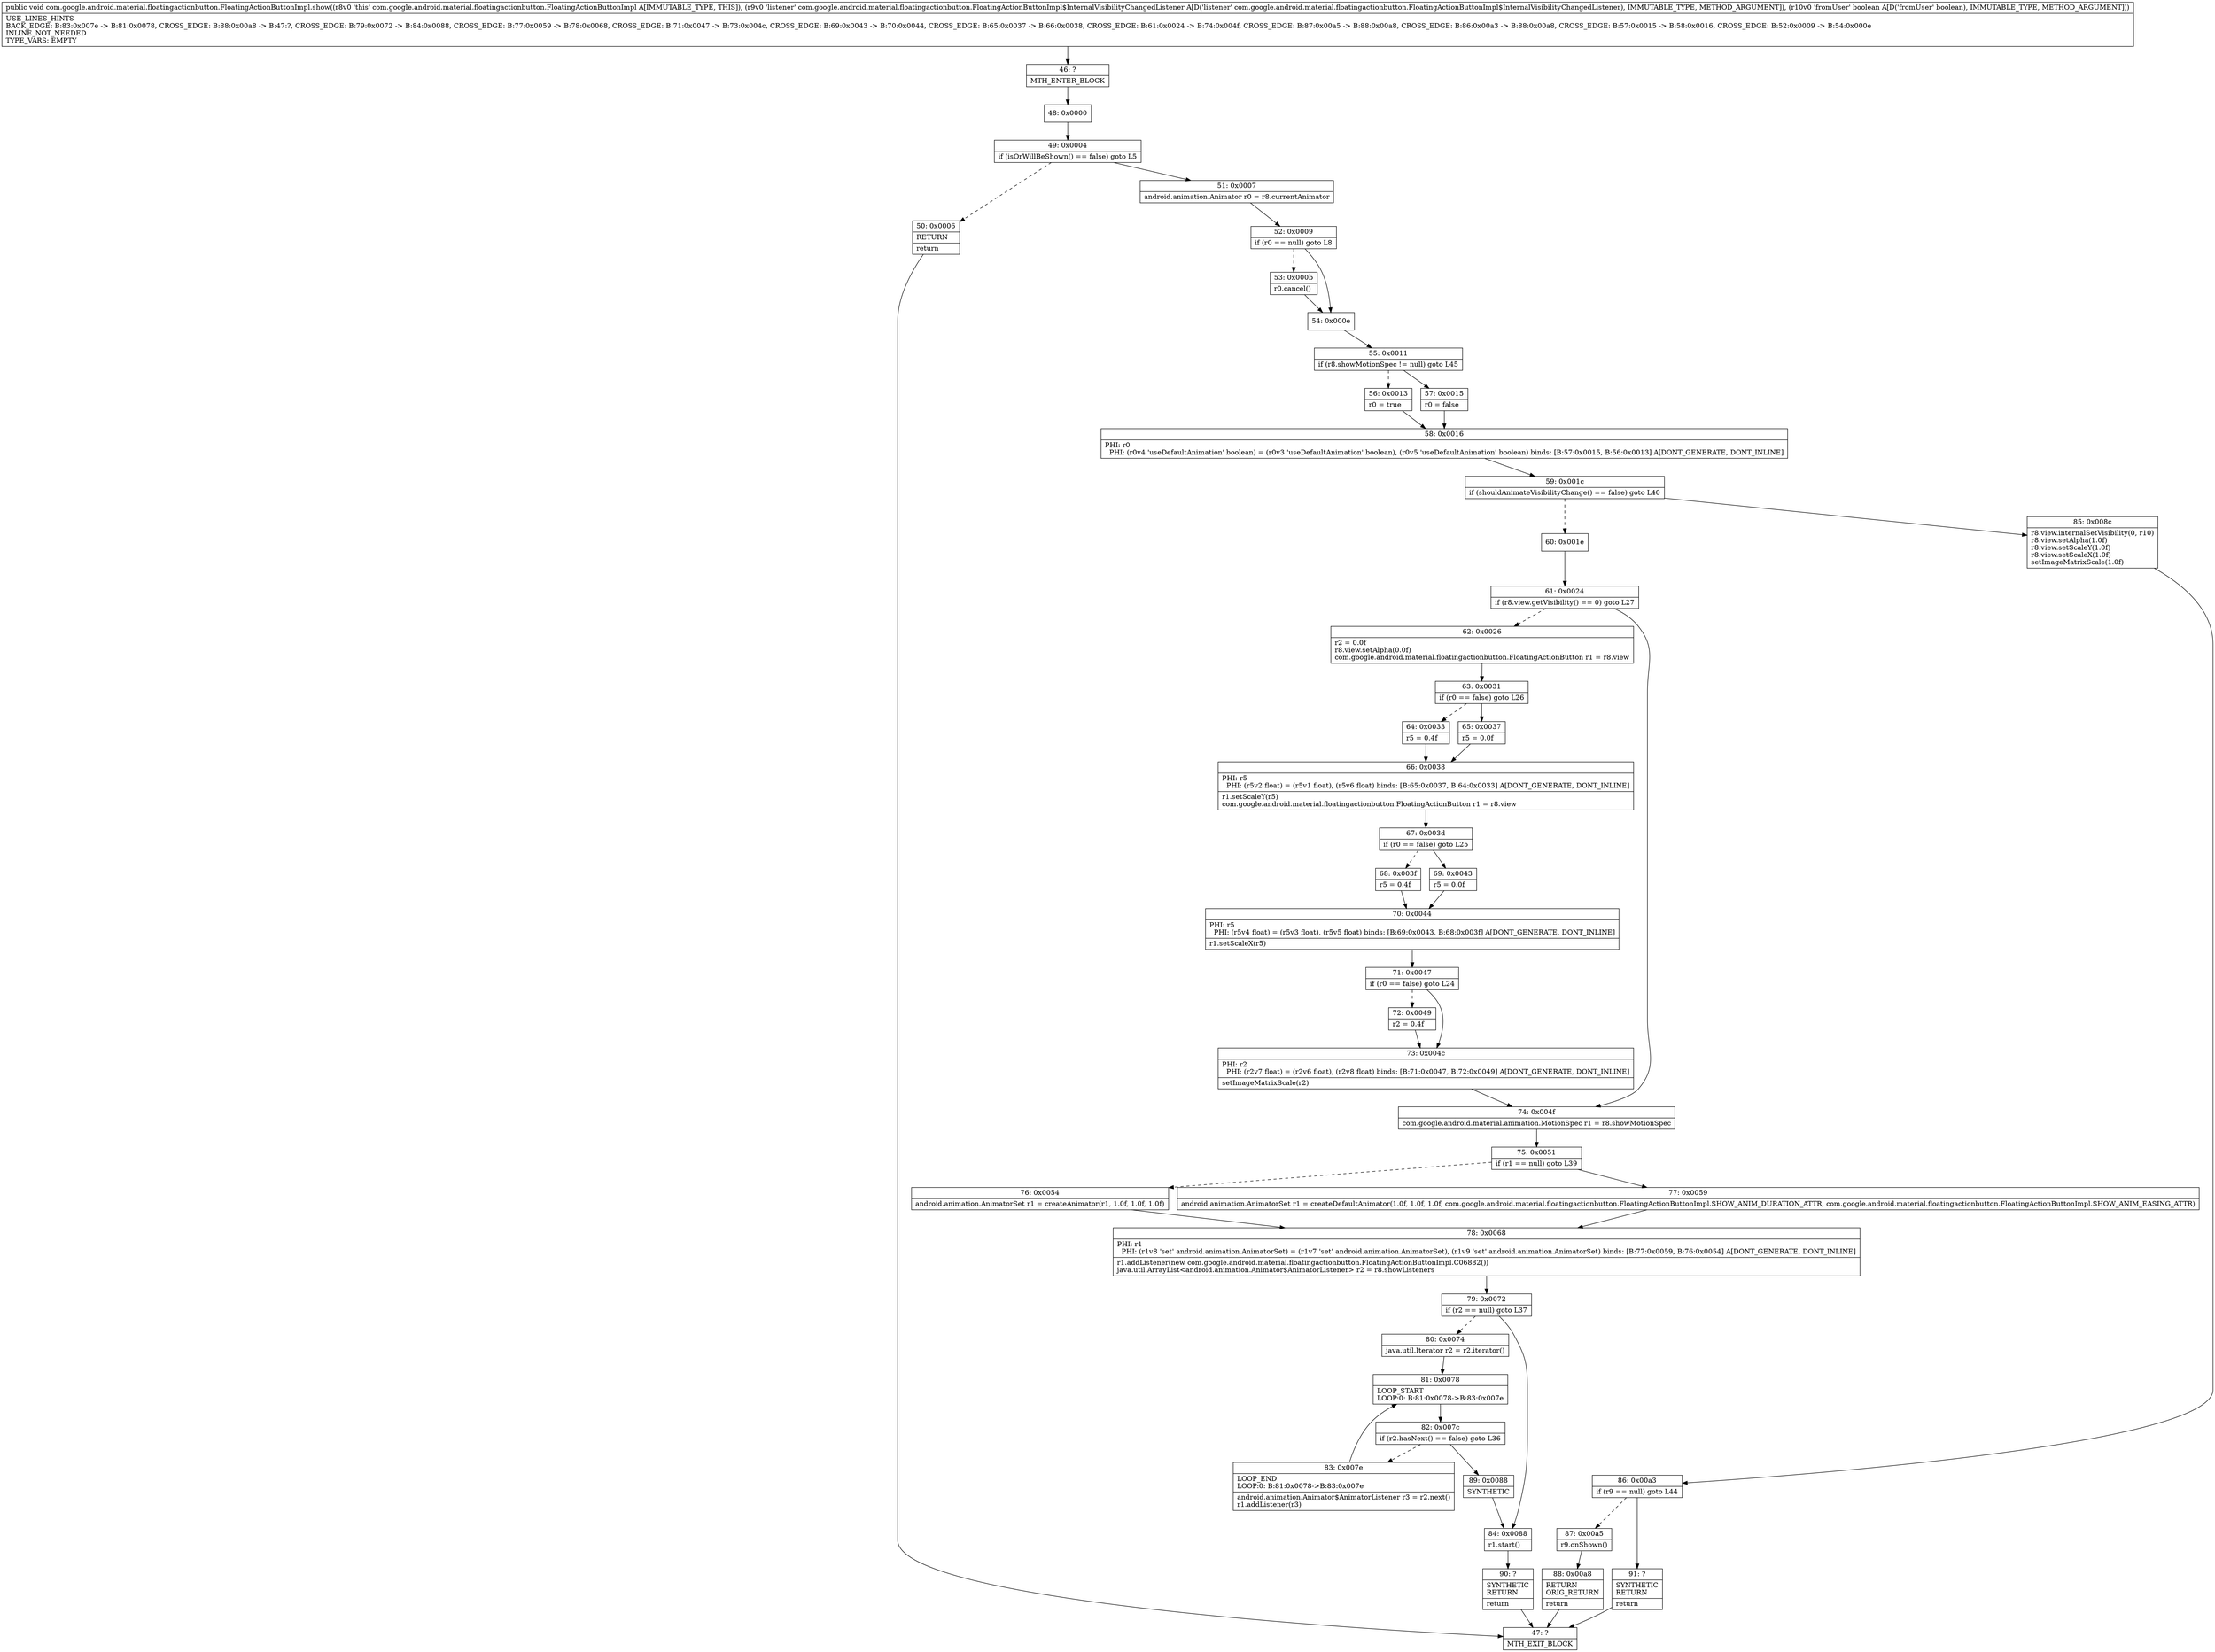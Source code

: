 digraph "CFG forcom.google.android.material.floatingactionbutton.FloatingActionButtonImpl.show(Lcom\/google\/android\/material\/floatingactionbutton\/FloatingActionButtonImpl$InternalVisibilityChangedListener;Z)V" {
Node_46 [shape=record,label="{46\:\ ?|MTH_ENTER_BLOCK\l}"];
Node_48 [shape=record,label="{48\:\ 0x0000}"];
Node_49 [shape=record,label="{49\:\ 0x0004|if (isOrWillBeShown() == false) goto L5\l}"];
Node_50 [shape=record,label="{50\:\ 0x0006|RETURN\l|return\l}"];
Node_47 [shape=record,label="{47\:\ ?|MTH_EXIT_BLOCK\l}"];
Node_51 [shape=record,label="{51\:\ 0x0007|android.animation.Animator r0 = r8.currentAnimator\l}"];
Node_52 [shape=record,label="{52\:\ 0x0009|if (r0 == null) goto L8\l}"];
Node_53 [shape=record,label="{53\:\ 0x000b|r0.cancel()\l}"];
Node_54 [shape=record,label="{54\:\ 0x000e}"];
Node_55 [shape=record,label="{55\:\ 0x0011|if (r8.showMotionSpec != null) goto L45\l}"];
Node_56 [shape=record,label="{56\:\ 0x0013|r0 = true\l}"];
Node_58 [shape=record,label="{58\:\ 0x0016|PHI: r0 \l  PHI: (r0v4 'useDefaultAnimation' boolean) = (r0v3 'useDefaultAnimation' boolean), (r0v5 'useDefaultAnimation' boolean) binds: [B:57:0x0015, B:56:0x0013] A[DONT_GENERATE, DONT_INLINE]\l}"];
Node_59 [shape=record,label="{59\:\ 0x001c|if (shouldAnimateVisibilityChange() == false) goto L40\l}"];
Node_60 [shape=record,label="{60\:\ 0x001e}"];
Node_61 [shape=record,label="{61\:\ 0x0024|if (r8.view.getVisibility() == 0) goto L27\l}"];
Node_62 [shape=record,label="{62\:\ 0x0026|r2 = 0.0f\lr8.view.setAlpha(0.0f)\lcom.google.android.material.floatingactionbutton.FloatingActionButton r1 = r8.view\l}"];
Node_63 [shape=record,label="{63\:\ 0x0031|if (r0 == false) goto L26\l}"];
Node_64 [shape=record,label="{64\:\ 0x0033|r5 = 0.4f\l}"];
Node_66 [shape=record,label="{66\:\ 0x0038|PHI: r5 \l  PHI: (r5v2 float) = (r5v1 float), (r5v6 float) binds: [B:65:0x0037, B:64:0x0033] A[DONT_GENERATE, DONT_INLINE]\l|r1.setScaleY(r5)\lcom.google.android.material.floatingactionbutton.FloatingActionButton r1 = r8.view\l}"];
Node_67 [shape=record,label="{67\:\ 0x003d|if (r0 == false) goto L25\l}"];
Node_68 [shape=record,label="{68\:\ 0x003f|r5 = 0.4f\l}"];
Node_70 [shape=record,label="{70\:\ 0x0044|PHI: r5 \l  PHI: (r5v4 float) = (r5v3 float), (r5v5 float) binds: [B:69:0x0043, B:68:0x003f] A[DONT_GENERATE, DONT_INLINE]\l|r1.setScaleX(r5)\l}"];
Node_71 [shape=record,label="{71\:\ 0x0047|if (r0 == false) goto L24\l}"];
Node_72 [shape=record,label="{72\:\ 0x0049|r2 = 0.4f\l}"];
Node_73 [shape=record,label="{73\:\ 0x004c|PHI: r2 \l  PHI: (r2v7 float) = (r2v6 float), (r2v8 float) binds: [B:71:0x0047, B:72:0x0049] A[DONT_GENERATE, DONT_INLINE]\l|setImageMatrixScale(r2)\l}"];
Node_69 [shape=record,label="{69\:\ 0x0043|r5 = 0.0f\l}"];
Node_65 [shape=record,label="{65\:\ 0x0037|r5 = 0.0f\l}"];
Node_74 [shape=record,label="{74\:\ 0x004f|com.google.android.material.animation.MotionSpec r1 = r8.showMotionSpec\l}"];
Node_75 [shape=record,label="{75\:\ 0x0051|if (r1 == null) goto L39\l}"];
Node_76 [shape=record,label="{76\:\ 0x0054|android.animation.AnimatorSet r1 = createAnimator(r1, 1.0f, 1.0f, 1.0f)\l}"];
Node_78 [shape=record,label="{78\:\ 0x0068|PHI: r1 \l  PHI: (r1v8 'set' android.animation.AnimatorSet) = (r1v7 'set' android.animation.AnimatorSet), (r1v9 'set' android.animation.AnimatorSet) binds: [B:77:0x0059, B:76:0x0054] A[DONT_GENERATE, DONT_INLINE]\l|r1.addListener(new com.google.android.material.floatingactionbutton.FloatingActionButtonImpl.C06882())\ljava.util.ArrayList\<android.animation.Animator$AnimatorListener\> r2 = r8.showListeners\l}"];
Node_79 [shape=record,label="{79\:\ 0x0072|if (r2 == null) goto L37\l}"];
Node_80 [shape=record,label="{80\:\ 0x0074|java.util.Iterator r2 = r2.iterator()\l}"];
Node_81 [shape=record,label="{81\:\ 0x0078|LOOP_START\lLOOP:0: B:81:0x0078\-\>B:83:0x007e\l}"];
Node_82 [shape=record,label="{82\:\ 0x007c|if (r2.hasNext() == false) goto L36\l}"];
Node_83 [shape=record,label="{83\:\ 0x007e|LOOP_END\lLOOP:0: B:81:0x0078\-\>B:83:0x007e\l|android.animation.Animator$AnimatorListener r3 = r2.next()\lr1.addListener(r3)\l}"];
Node_89 [shape=record,label="{89\:\ 0x0088|SYNTHETIC\l}"];
Node_84 [shape=record,label="{84\:\ 0x0088|r1.start()\l}"];
Node_90 [shape=record,label="{90\:\ ?|SYNTHETIC\lRETURN\l|return\l}"];
Node_77 [shape=record,label="{77\:\ 0x0059|android.animation.AnimatorSet r1 = createDefaultAnimator(1.0f, 1.0f, 1.0f, com.google.android.material.floatingactionbutton.FloatingActionButtonImpl.SHOW_ANIM_DURATION_ATTR, com.google.android.material.floatingactionbutton.FloatingActionButtonImpl.SHOW_ANIM_EASING_ATTR)\l}"];
Node_85 [shape=record,label="{85\:\ 0x008c|r8.view.internalSetVisibility(0, r10)\lr8.view.setAlpha(1.0f)\lr8.view.setScaleY(1.0f)\lr8.view.setScaleX(1.0f)\lsetImageMatrixScale(1.0f)\l}"];
Node_86 [shape=record,label="{86\:\ 0x00a3|if (r9 == null) goto L44\l}"];
Node_87 [shape=record,label="{87\:\ 0x00a5|r9.onShown()\l}"];
Node_88 [shape=record,label="{88\:\ 0x00a8|RETURN\lORIG_RETURN\l|return\l}"];
Node_91 [shape=record,label="{91\:\ ?|SYNTHETIC\lRETURN\l|return\l}"];
Node_57 [shape=record,label="{57\:\ 0x0015|r0 = false\l}"];
MethodNode[shape=record,label="{public void com.google.android.material.floatingactionbutton.FloatingActionButtonImpl.show((r8v0 'this' com.google.android.material.floatingactionbutton.FloatingActionButtonImpl A[IMMUTABLE_TYPE, THIS]), (r9v0 'listener' com.google.android.material.floatingactionbutton.FloatingActionButtonImpl$InternalVisibilityChangedListener A[D('listener' com.google.android.material.floatingactionbutton.FloatingActionButtonImpl$InternalVisibilityChangedListener), IMMUTABLE_TYPE, METHOD_ARGUMENT]), (r10v0 'fromUser' boolean A[D('fromUser' boolean), IMMUTABLE_TYPE, METHOD_ARGUMENT]))  | USE_LINES_HINTS\lBACK_EDGE: B:83:0x007e \-\> B:81:0x0078, CROSS_EDGE: B:88:0x00a8 \-\> B:47:?, CROSS_EDGE: B:79:0x0072 \-\> B:84:0x0088, CROSS_EDGE: B:77:0x0059 \-\> B:78:0x0068, CROSS_EDGE: B:71:0x0047 \-\> B:73:0x004c, CROSS_EDGE: B:69:0x0043 \-\> B:70:0x0044, CROSS_EDGE: B:65:0x0037 \-\> B:66:0x0038, CROSS_EDGE: B:61:0x0024 \-\> B:74:0x004f, CROSS_EDGE: B:87:0x00a5 \-\> B:88:0x00a8, CROSS_EDGE: B:86:0x00a3 \-\> B:88:0x00a8, CROSS_EDGE: B:57:0x0015 \-\> B:58:0x0016, CROSS_EDGE: B:52:0x0009 \-\> B:54:0x000e\lINLINE_NOT_NEEDED\lTYPE_VARS: EMPTY\l}"];
MethodNode -> Node_46;Node_46 -> Node_48;
Node_48 -> Node_49;
Node_49 -> Node_50[style=dashed];
Node_49 -> Node_51;
Node_50 -> Node_47;
Node_51 -> Node_52;
Node_52 -> Node_53[style=dashed];
Node_52 -> Node_54;
Node_53 -> Node_54;
Node_54 -> Node_55;
Node_55 -> Node_56[style=dashed];
Node_55 -> Node_57;
Node_56 -> Node_58;
Node_58 -> Node_59;
Node_59 -> Node_60[style=dashed];
Node_59 -> Node_85;
Node_60 -> Node_61;
Node_61 -> Node_62[style=dashed];
Node_61 -> Node_74;
Node_62 -> Node_63;
Node_63 -> Node_64[style=dashed];
Node_63 -> Node_65;
Node_64 -> Node_66;
Node_66 -> Node_67;
Node_67 -> Node_68[style=dashed];
Node_67 -> Node_69;
Node_68 -> Node_70;
Node_70 -> Node_71;
Node_71 -> Node_72[style=dashed];
Node_71 -> Node_73;
Node_72 -> Node_73;
Node_73 -> Node_74;
Node_69 -> Node_70;
Node_65 -> Node_66;
Node_74 -> Node_75;
Node_75 -> Node_76[style=dashed];
Node_75 -> Node_77;
Node_76 -> Node_78;
Node_78 -> Node_79;
Node_79 -> Node_80[style=dashed];
Node_79 -> Node_84;
Node_80 -> Node_81;
Node_81 -> Node_82;
Node_82 -> Node_83[style=dashed];
Node_82 -> Node_89;
Node_83 -> Node_81;
Node_89 -> Node_84;
Node_84 -> Node_90;
Node_90 -> Node_47;
Node_77 -> Node_78;
Node_85 -> Node_86;
Node_86 -> Node_87[style=dashed];
Node_86 -> Node_91;
Node_87 -> Node_88;
Node_88 -> Node_47;
Node_91 -> Node_47;
Node_57 -> Node_58;
}


